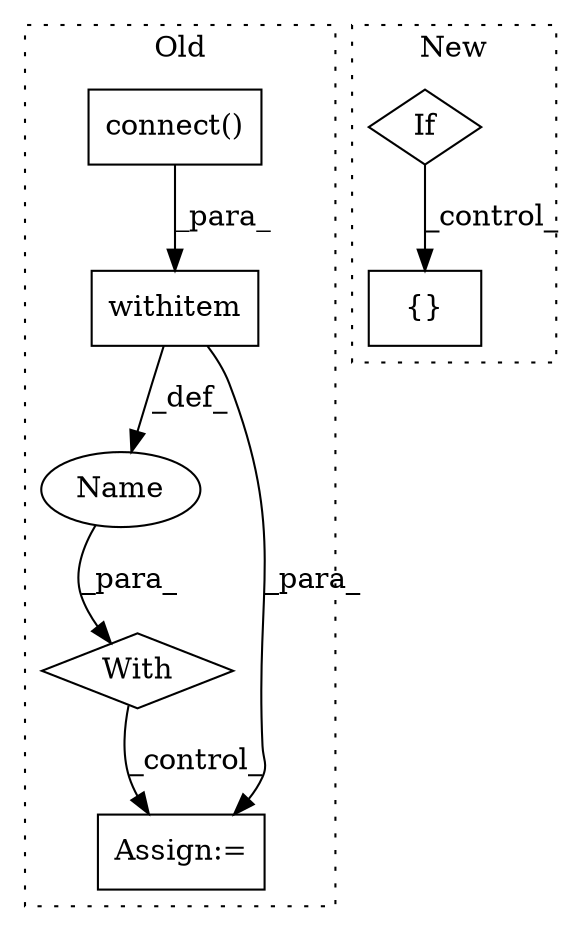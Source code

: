 digraph G {
subgraph cluster0 {
1 [label="connect()" a="75" s="4880,4898" l="16,1" shape="box"];
3 [label="With" a="39" s="4875,4887" l="5,34" shape="diamond"];
4 [label="Name" a="87" s="4903" l="4" shape="ellipse"];
5 [label="Assign:=" a="68" s="4932" l="3" shape="box"];
7 [label="withitem" a="49" s="4880" l="7" shape="box"];
label = "Old";
style="dotted";
}
subgraph cluster1 {
2 [label="If" a="96" s="5105" l="3" shape="diamond"];
6 [label="{}" a="59" s="5146,5149" l="1,0" shape="box"];
label = "New";
style="dotted";
}
1 -> 7 [label="_para_"];
2 -> 6 [label="_control_"];
3 -> 5 [label="_control_"];
4 -> 3 [label="_para_"];
7 -> 5 [label="_para_"];
7 -> 4 [label="_def_"];
}